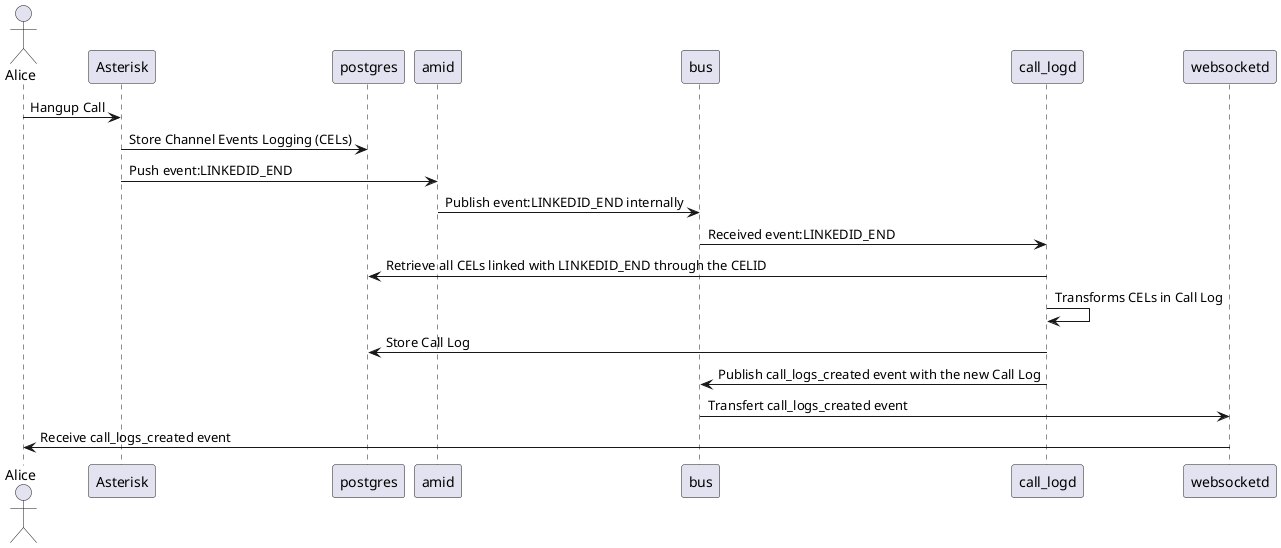 @startuml

actor Alice
Alice -> Asterisk: Hangup Call
Asterisk -> postgres: Store Channel Events Logging (CELs)
Asterisk -> amid: Push event:LINKEDID_END
amid -> bus: Publish event:LINKEDID_END internally
bus -> call_logd: Received event:LINKEDID_END
call_logd -> postgres: Retrieve all CELs linked with LINKEDID_END through the CELID
call_logd -> call_logd: Transforms CELs in Call Log
call_logd -> postgres: Store Call Log
call_logd -> bus: Publish call_logs_created event with the new Call Log
bus -> websocketd: Transfert call_logs_created event
websocketd -> Alice: Receive call_logs_created event

@enduml